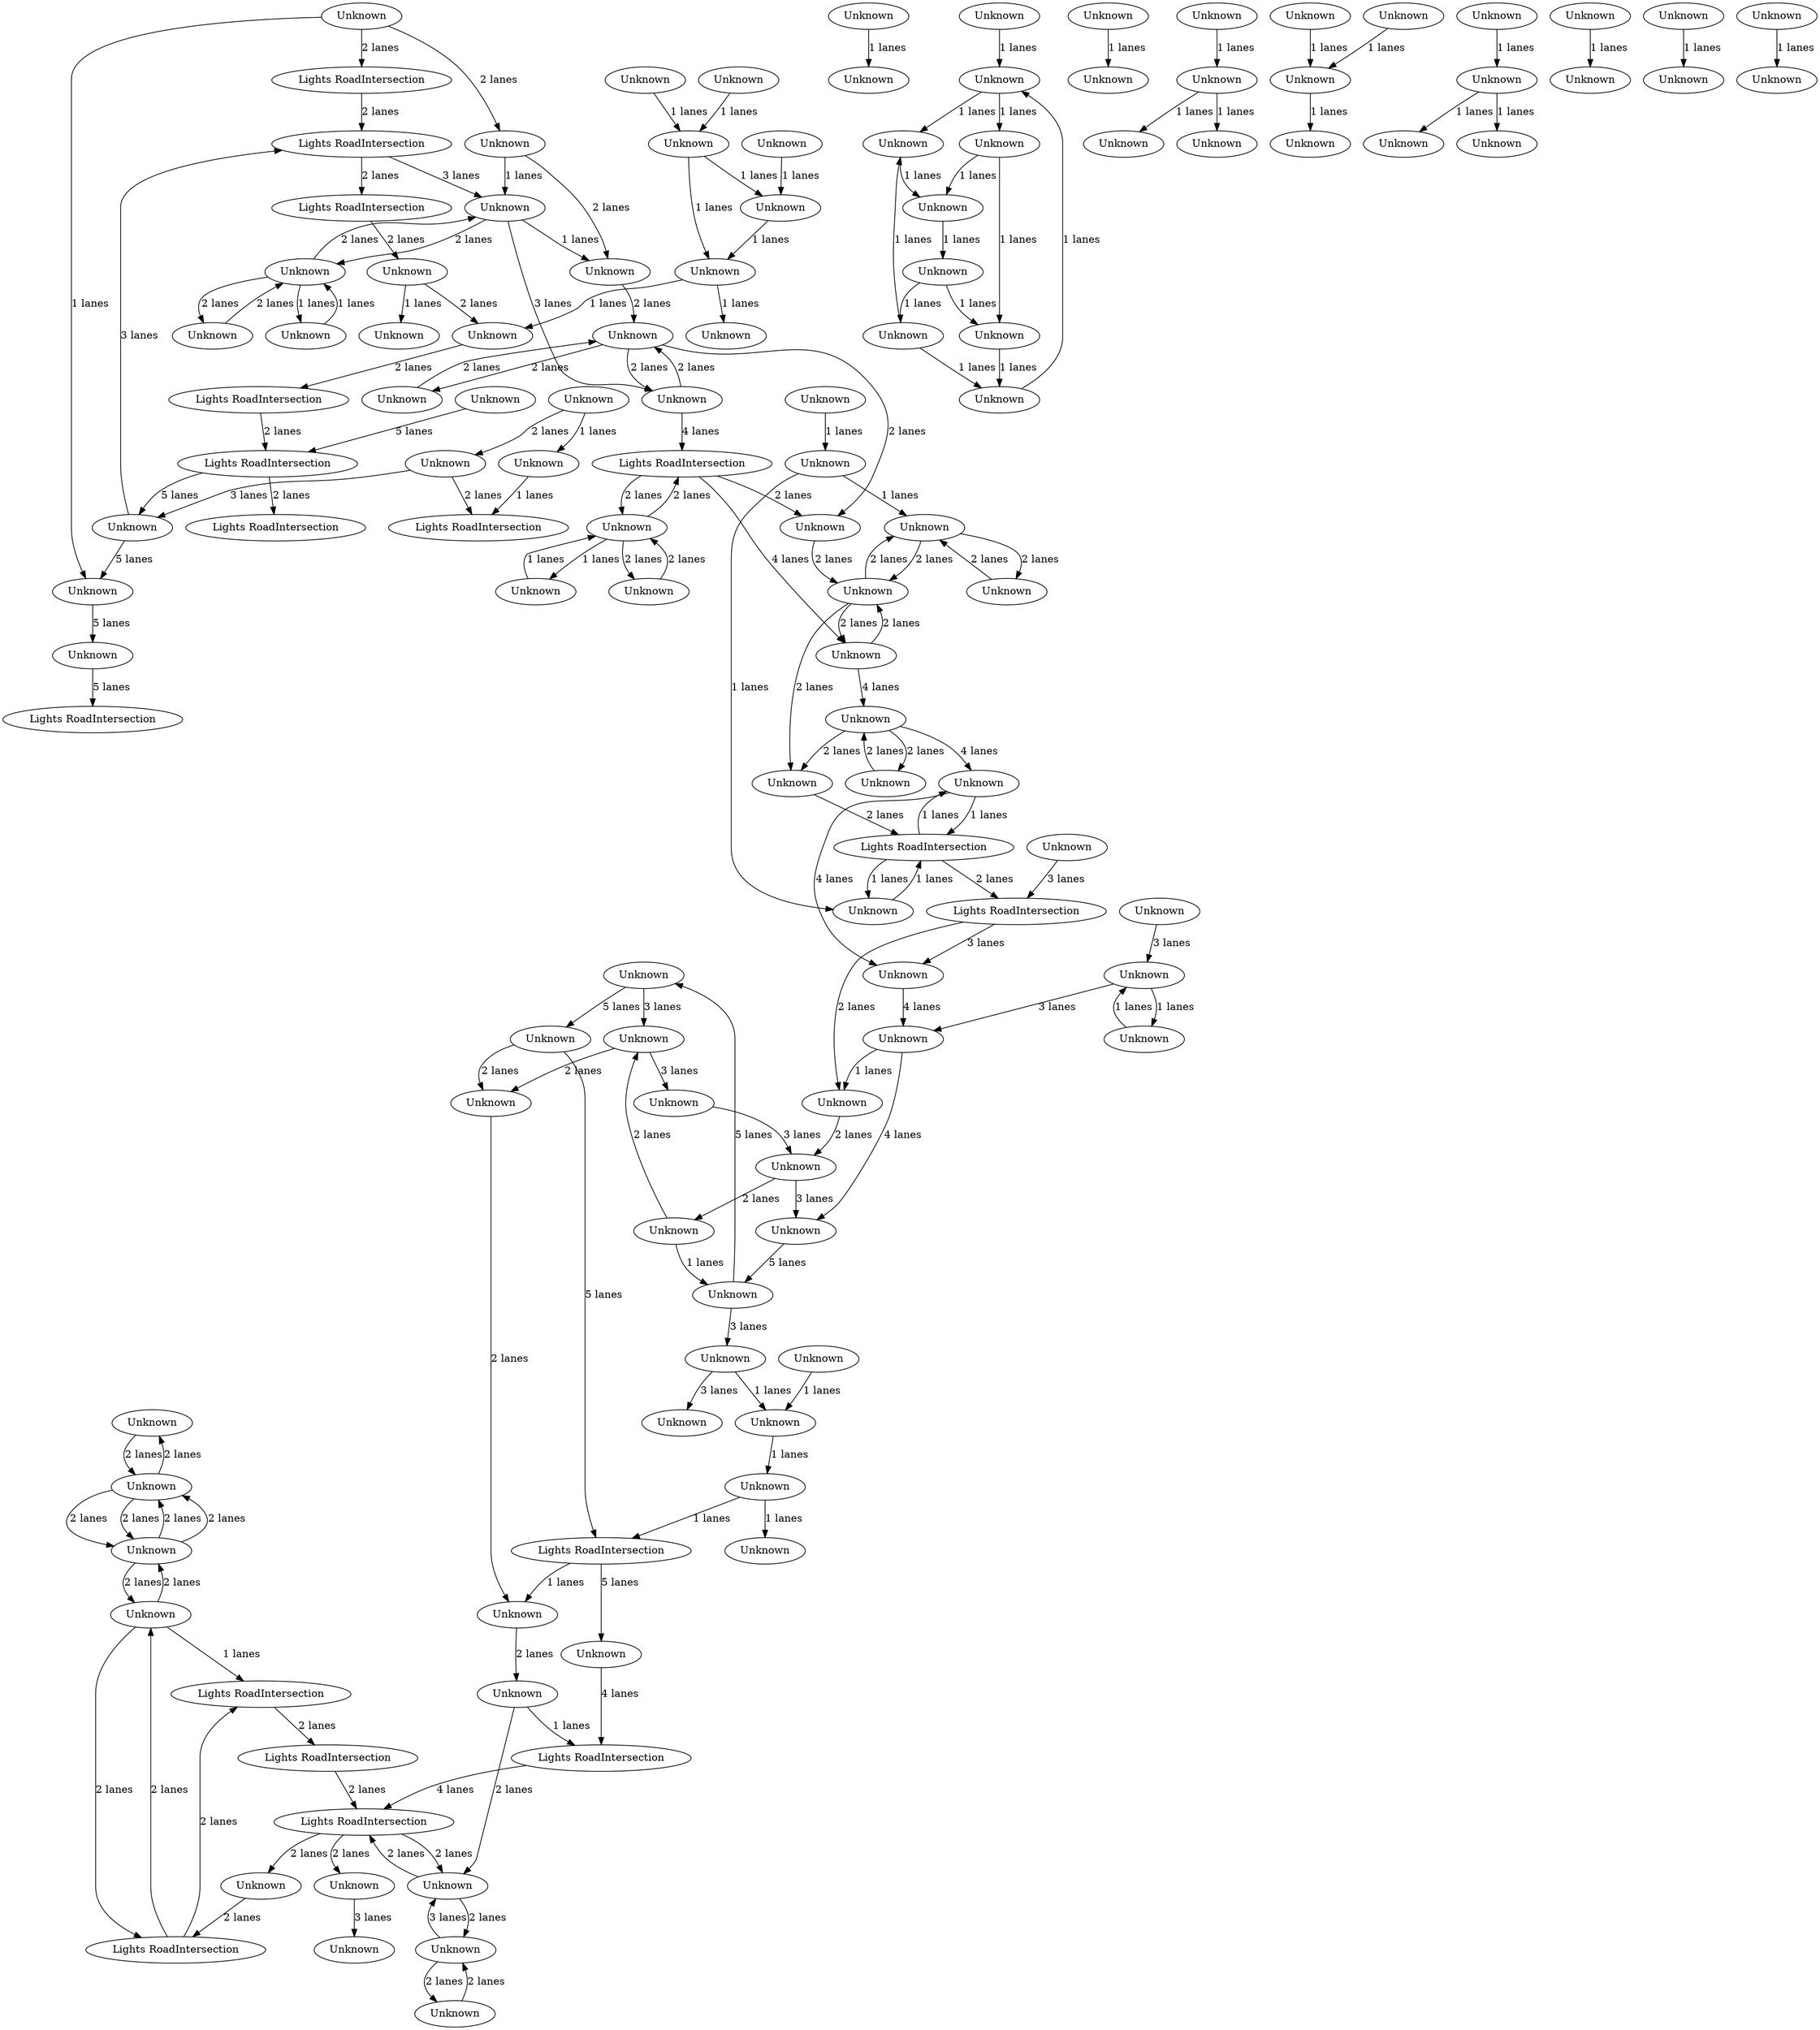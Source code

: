 digraph {
    0 [ label = "Unknown" ]
    1 [ label = "Unknown" ]
    2 [ label = "Unknown" ]
    3 [ label = "Unknown" ]
    4 [ label = "Unknown" ]
    5 [ label = "Lights RoadIntersection" ]
    6 [ label = "Lights RoadIntersection" ]
    7 [ label = "Unknown" ]
    8 [ label = "Unknown" ]
    9 [ label = "Unknown" ]
    10 [ label = "Unknown" ]
    11 [ label = "Lights RoadIntersection" ]
    12 [ label = "Unknown" ]
    13 [ label = "Unknown" ]
    14 [ label = "Unknown" ]
    15 [ label = "Unknown" ]
    16 [ label = "Unknown" ]
    17 [ label = "Unknown" ]
    18 [ label = "Unknown" ]
    19 [ label = "Unknown" ]
    20 [ label = "Unknown" ]
    21 [ label = "Unknown" ]
    22 [ label = "Lights RoadIntersection" ]
    23 [ label = "Unknown" ]
    24 [ label = "Unknown" ]
    25 [ label = "Unknown" ]
    26 [ label = "Unknown" ]
    27 [ label = "Unknown" ]
    28 [ label = "Unknown" ]
    29 [ label = "Unknown" ]
    30 [ label = "Unknown" ]
    31 [ label = "Unknown" ]
    32 [ label = "Unknown" ]
    33 [ label = "Unknown" ]
    34 [ label = "Unknown" ]
    35 [ label = "Unknown" ]
    36 [ label = "Unknown" ]
    37 [ label = "Lights RoadIntersection" ]
    38 [ label = "Unknown" ]
    39 [ label = "Unknown" ]
    40 [ label = "Unknown" ]
    41 [ label = "Unknown" ]
    42 [ label = "Unknown" ]
    43 [ label = "Unknown" ]
    44 [ label = "Unknown" ]
    45 [ label = "Lights RoadIntersection" ]
    46 [ label = "Unknown" ]
    47 [ label = "Unknown" ]
    48 [ label = "Unknown" ]
    49 [ label = "Unknown" ]
    50 [ label = "Unknown" ]
    51 [ label = "Unknown" ]
    52 [ label = "Unknown" ]
    53 [ label = "Unknown" ]
    54 [ label = "Unknown" ]
    55 [ label = "Unknown" ]
    56 [ label = "Unknown" ]
    57 [ label = "Unknown" ]
    58 [ label = "Unknown" ]
    59 [ label = "Unknown" ]
    60 [ label = "Unknown" ]
    61 [ label = "Unknown" ]
    62 [ label = "Unknown" ]
    63 [ label = "Unknown" ]
    64 [ label = "Lights RoadIntersection" ]
    65 [ label = "Unknown" ]
    66 [ label = "Unknown" ]
    67 [ label = "Unknown" ]
    68 [ label = "Unknown" ]
    69 [ label = "Unknown" ]
    70 [ label = "Lights RoadIntersection" ]
    71 [ label = "Unknown" ]
    72 [ label = "Unknown" ]
    73 [ label = "Unknown" ]
    74 [ label = "Unknown" ]
    75 [ label = "Unknown" ]
    76 [ label = "Unknown" ]
    77 [ label = "Unknown" ]
    78 [ label = "Unknown" ]
    79 [ label = "Unknown" ]
    80 [ label = "Unknown" ]
    81 [ label = "Unknown" ]
    82 [ label = "Unknown" ]
    83 [ label = "Lights RoadIntersection" ]
    84 [ label = "Unknown" ]
    85 [ label = "Unknown" ]
    86 [ label = "Unknown" ]
    87 [ label = "Unknown" ]
    88 [ label = "Unknown" ]
    89 [ label = "Unknown" ]
    90 [ label = "Unknown" ]
    91 [ label = "Unknown" ]
    92 [ label = "Unknown" ]
    93 [ label = "Unknown" ]
    94 [ label = "Unknown" ]
    95 [ label = "Unknown" ]
    96 [ label = "Unknown" ]
    97 [ label = "Unknown" ]
    98 [ label = "Unknown" ]
    99 [ label = "Unknown" ]
    100 [ label = "Unknown" ]
    101 [ label = "Lights RoadIntersection" ]
    102 [ label = "Lights RoadIntersection" ]
    103 [ label = "Lights RoadIntersection" ]
    104 [ label = "Unknown" ]
    105 [ label = "Unknown" ]
    106 [ label = "Unknown" ]
    107 [ label = "Unknown" ]
    108 [ label = "Unknown" ]
    109 [ label = "Lights RoadIntersection" ]
    110 [ label = "Lights RoadIntersection" ]
    111 [ label = "Unknown" ]
    112 [ label = "Unknown" ]
    113 [ label = "Unknown" ]
    114 [ label = "Unknown" ]
    115 [ label = "Unknown" ]
    116 [ label = "Lights RoadIntersection" ]
    117 [ label = "Unknown" ]
    118 [ label = "Lights RoadIntersection" ]
    119 [ label = "Unknown" ]
    120 [ label = "Unknown" ]
    121 [ label = "Unknown" ]
    122 [ label = "Unknown" ]
    123 [ label = "Lights RoadIntersection" ]
    124 [ label = "Unknown" ]
    55 -> 54 [ label = "1 lanes" ]
    63 -> 71 [ label = "2 lanes" ]
    71 -> 63 [ label = "2 lanes" ]
    76 -> 81 [ label = "2 lanes" ]
    81 -> 76 [ label = "2 lanes" ]
    81 -> 83 [ label = "2 lanes" ]
    83 -> 81 [ label = "2 lanes" ]
    88 -> 91 [ label = "2 lanes" ]
    91 -> 88 [ label = "2 lanes" ]
    91 -> 92 [ label = "2 lanes" ]
    92 -> 91 [ label = "2 lanes" ]
    89 -> 90 [ label = "2 lanes" ]
    90 -> 89 [ label = "2 lanes" ]
    78 -> 64 [ label = "3 lanes" ]
    64 -> 62 [ label = "3 lanes" ]
    18 -> 43 [ label = "1 lanes" ]
    43 -> 44 [ label = "1 lanes" ]
    44 -> 45 [ label = "1 lanes" ]
    45 -> 46 [ label = "1 lanes" ]
    79 -> 80 [ label = "2 lanes" ]
    80 -> 79 [ label = "2 lanes" ]
    80 -> 85 [ label = "2 lanes" ]
    85 -> 80 [ label = "2 lanes" ]
    85 -> 77 [ label = "2 lanes" ]
    77 -> 85 [ label = "2 lanes" ]
    67 -> 57 [ label = "3 lanes" ]
    57 -> 56 [ label = "3 lanes" ]
    50 -> 51 [ label = "3 lanes" ]
    51 -> 67 [ label = "3 lanes" ]
    52 -> 43 [ label = "1 lanes" ]
    69 -> 70 [ label = "1 lanes" ]
    70 -> 69 [ label = "1 lanes" ]
    70 -> 75 [ label = "1 lanes" ]
    75 -> 70 [ label = "1 lanes" ]
    107 -> 105 [ label = "5 lanes" ]
    124 -> 116 [ label = "5 lanes" ]
    81 -> 82 [ label = "1 lanes" ]
    82 -> 81 [ label = "1 lanes" ]
    44 -> 8 [ label = "1 lanes" ]
    20 -> 29 [ label = "1 lanes" ]
    29 -> 35 [ label = "1 lanes" ]
    35 -> 26 [ label = "1 lanes" ]
    26 -> 20 [ label = "1 lanes" ]
    5 -> 6 [ label = "2 lanes" ]
    22 -> 13 [ label = "2 lanes" ]
    6 -> 11 [ label = "2 lanes" ]
    42 -> 37 [ label = "4 lanes" ]
    102 -> 92 [ label = "3 lanes" ]
    92 -> 89 [ label = "3 lanes" ]
    106 -> 110 [ label = "5 lanes" ]
    54 -> 50 [ label = "5 lanes" ]
    50 -> 48 [ label = "5 lanes" ]
    48 -> 45 [ label = "5 lanes" ]
    45 -> 42 [ label = "5 lanes" ]
    58 -> 59 [ label = "3 lanes" ]
    59 -> 60 [ label = "3 lanes" ]
    0 -> 1 [ label = "2 lanes" ]
    1 -> 0 [ label = "2 lanes" ]
    1 -> 3 [ label = "2 lanes" ]
    3 -> 1 [ label = "2 lanes" ]
    3 -> 4 [ label = "2 lanes" ]
    4 -> 3 [ label = "2 lanes" ]
    39 -> 22 [ label = "2 lanes" ]
    22 -> 39 [ label = "2 lanes" ]
    36 -> 34 [ label = "1 lanes" ]
    38 -> 36 [ label = "1 lanes" ]
    36 -> 33 [ label = "1 lanes" ]
    30 -> 19 [ label = "1 lanes" ]
    19 -> 16 [ label = "1 lanes" ]
    1 -> 3 [ label = "2 lanes" ]
    3 -> 1 [ label = "2 lanes" ]
    7 -> 9 [ label = "1 lanes" ]
    69 -> 62 [ label = "4 lanes" ]
    62 -> 60 [ label = "4 lanes" ]
    90 -> 84 [ label = "2 lanes" ]
    40 -> 37 [ label = "1 lanes" ]
    47 -> 41 [ label = "2 lanes" ]
    41 -> 47 [ label = "2 lanes" ]
    112 -> 107 [ label = "3 lanes" ]
    112 -> 123 [ label = "2 lanes" ]
    121 -> 112 [ label = "2 lanes" ]
    107 -> 102 [ label = "3 lanes" ]
    104 -> 94 [ label = "2 lanes" ]
    94 -> 93 [ label = "2 lanes" ]
    93 -> 90 [ label = "2 lanes" ]
    104 -> 105 [ label = "1 lanes" ]
    20 -> 25 [ label = "1 lanes" ]
    10 -> 20 [ label = "1 lanes" ]
    25 -> 28 [ label = "1 lanes" ]
    28 -> 31 [ label = "1 lanes" ]
    31 -> 27 [ label = "1 lanes" ]
    27 -> 25 [ label = "1 lanes" ]
    54 -> 52 [ label = "3 lanes" ]
    52 -> 53 [ label = "3 lanes" ]
    84 -> 80 [ label = "2 lanes" ]
    80 -> 74 [ label = "2 lanes" ]
    74 -> 70 [ label = "2 lanes" ]
    70 -> 64 [ label = "2 lanes" ]
    64 -> 61 [ label = "2 lanes" ]
    61 -> 57 [ label = "2 lanes" ]
    57 -> 55 [ label = "2 lanes" ]
    55 -> 51 [ label = "2 lanes" ]
    51 -> 49 [ label = "2 lanes" ]
    49 -> 46 [ label = "2 lanes" ]
    46 -> 40 [ label = "2 lanes" ]
    40 -> 39 [ label = "2 lanes" ]
    94 -> 92 [ label = "1 lanes" ]
    71 -> 74 [ label = "2 lanes" ]
    60 -> 61 [ label = "1 lanes" ]
    83 -> 84 [ label = "2 lanes" ]
    90 -> 95 [ label = "2 lanes" ]
    95 -> 90 [ label = "2 lanes" ]
    109 -> 116 [ label = "2 lanes" ]
    116 -> 118 [ label = "2 lanes" ]
    115 -> 114 [ label = "1 lanes" ]
    114 -> 113 [ label = "1 lanes" ]
    113 -> 111 [ label = "1 lanes" ]
    108 -> 109 [ label = "2 lanes" ]
    22 -> 15 [ label = "2 lanes" ]
    119 -> 122 [ label = "1 lanes" ]
    122 -> 113 [ label = "1 lanes" ]
    113 -> 108 [ label = "1 lanes" ]
    4 -> 6 [ label = "1 lanes" ]
    17 -> 24 [ label = "1 lanes" ]
    24 -> 32 [ label = "1 lanes" ]
    41 -> 39 [ label = "3 lanes" ]
    39 -> 41 [ label = "2 lanes" ]
    15 -> 5 [ label = "2 lanes" ]
    4 -> 5 [ label = "2 lanes" ]
    5 -> 4 [ label = "2 lanes" ]
    11 -> 22 [ label = "2 lanes" ]
    13 -> 2 [ label = "3 lanes" ]
    37 -> 22 [ label = "4 lanes" ]
    19 -> 21 [ label = "1 lanes" ]
    23 -> 24 [ label = "1 lanes" ]
    59 -> 68 [ label = "1 lanes" ]
    68 -> 59 [ label = "1 lanes" ]
    101 -> 99 [ label = "2 lanes" ]
    99 -> 108 [ label = "2 lanes" ]
    104 -> 103 [ label = "2 lanes" ]
    103 -> 102 [ label = "2 lanes" ]
    102 -> 101 [ label = "2 lanes" ]
    100 -> 97 [ label = "1 lanes" ]
    99 -> 98 [ label = "1 lanes" ]
    116 -> 107 [ label = "5 lanes" ]
    92 -> 93 [ label = "1 lanes" ]
    86 -> 87 [ label = "1 lanes" ]
    120 -> 123 [ label = "1 lanes" ]
    105 -> 106 [ label = "5 lanes" ]
    91 -> 96 [ label = "1 lanes" ]
    96 -> 91 [ label = "1 lanes" ]
    48 -> 49 [ label = "2 lanes" ]
    117 -> 122 [ label = "1 lanes" ]
    122 -> 114 [ label = "1 lanes" ]
    66 -> 65 [ label = "1 lanes" ]
    14 -> 12 [ label = "1 lanes" ]
    121 -> 120 [ label = "1 lanes" ]
    73 -> 72 [ label = "1 lanes" ]
    72 -> 75 [ label = "1 lanes" ]
    72 -> 85 [ label = "1 lanes" ]
    31 -> 35 [ label = "1 lanes" ]
    27 -> 26 [ label = "1 lanes" ]
    29 -> 28 [ label = "1 lanes" ]
    56 -> 54 [ label = "5 lanes" ]
    60 -> 56 [ label = "4 lanes" ]
    79 -> 71 [ label = "4 lanes" ]
    83 -> 79 [ label = "4 lanes" ]
    89 -> 83 [ label = "4 lanes" ]
    71 -> 69 [ label = "4 lanes" ]
}
